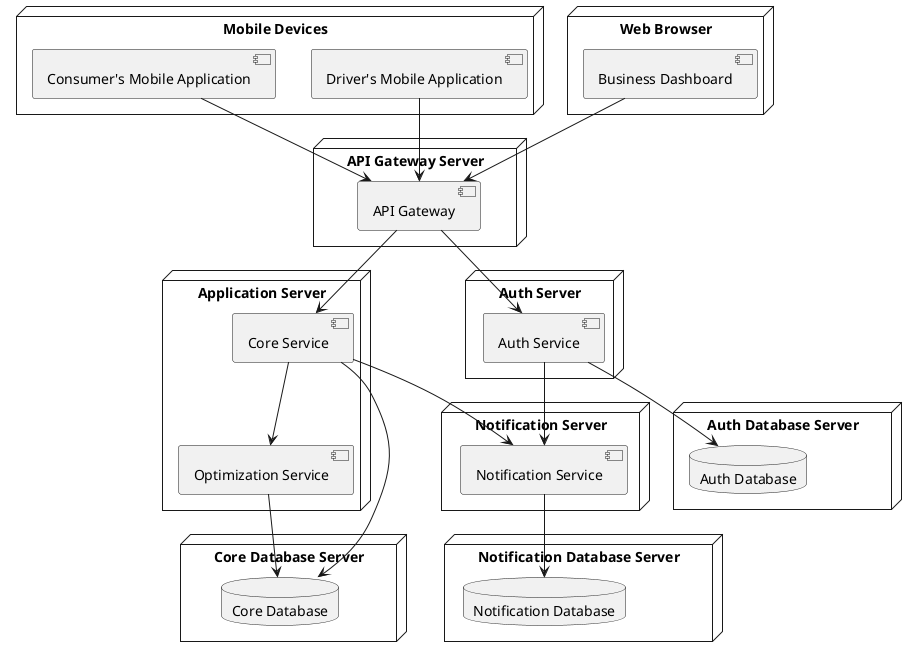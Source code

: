 @startuml

' Nodes (Physical/Virtual Machines or Servers)
node "Mobile Devices" as Mobile {
  component "Driver's Mobile Application" as D
  component "Consumer's Mobile Application" as C
}

node "Web Browser" as Browser {
  component "Business Dashboard" as Dash
}

node "API Gateway Server" as GatewayServer {
  component "API Gateway" as Gateway
}

node "Application Server" as AppServer {
  component "Core Service" as Core
  component "Optimization Service" as Optimization
}

node "Auth Server" as AuthServer {
  component "Auth Service" as Auth
}

node "Notification Server" as NotificationServer {
  component "Notification Service" as Notification
}

node "Core Database Server" as CoreDbServer {
  database "Core Database" as CoreDb
}

node "Auth Database Server" as AuthDbServer {
  database "Auth Database" as AuthDb
}

node "Notification Database Server" as NotificationDbServer {
  database "Notification Database" as NotificationDb
}

' Relationships
D --> Gateway
C --> Gateway
Dash --> Gateway

Gateway --> Core
Gateway --> Auth

Core --> Optimization
Core --> Notification
Core --> CoreDb

Auth --> AuthDb
Auth --> Notification

Notification --> NotificationDb

Optimization --> CoreDb

@enduml
